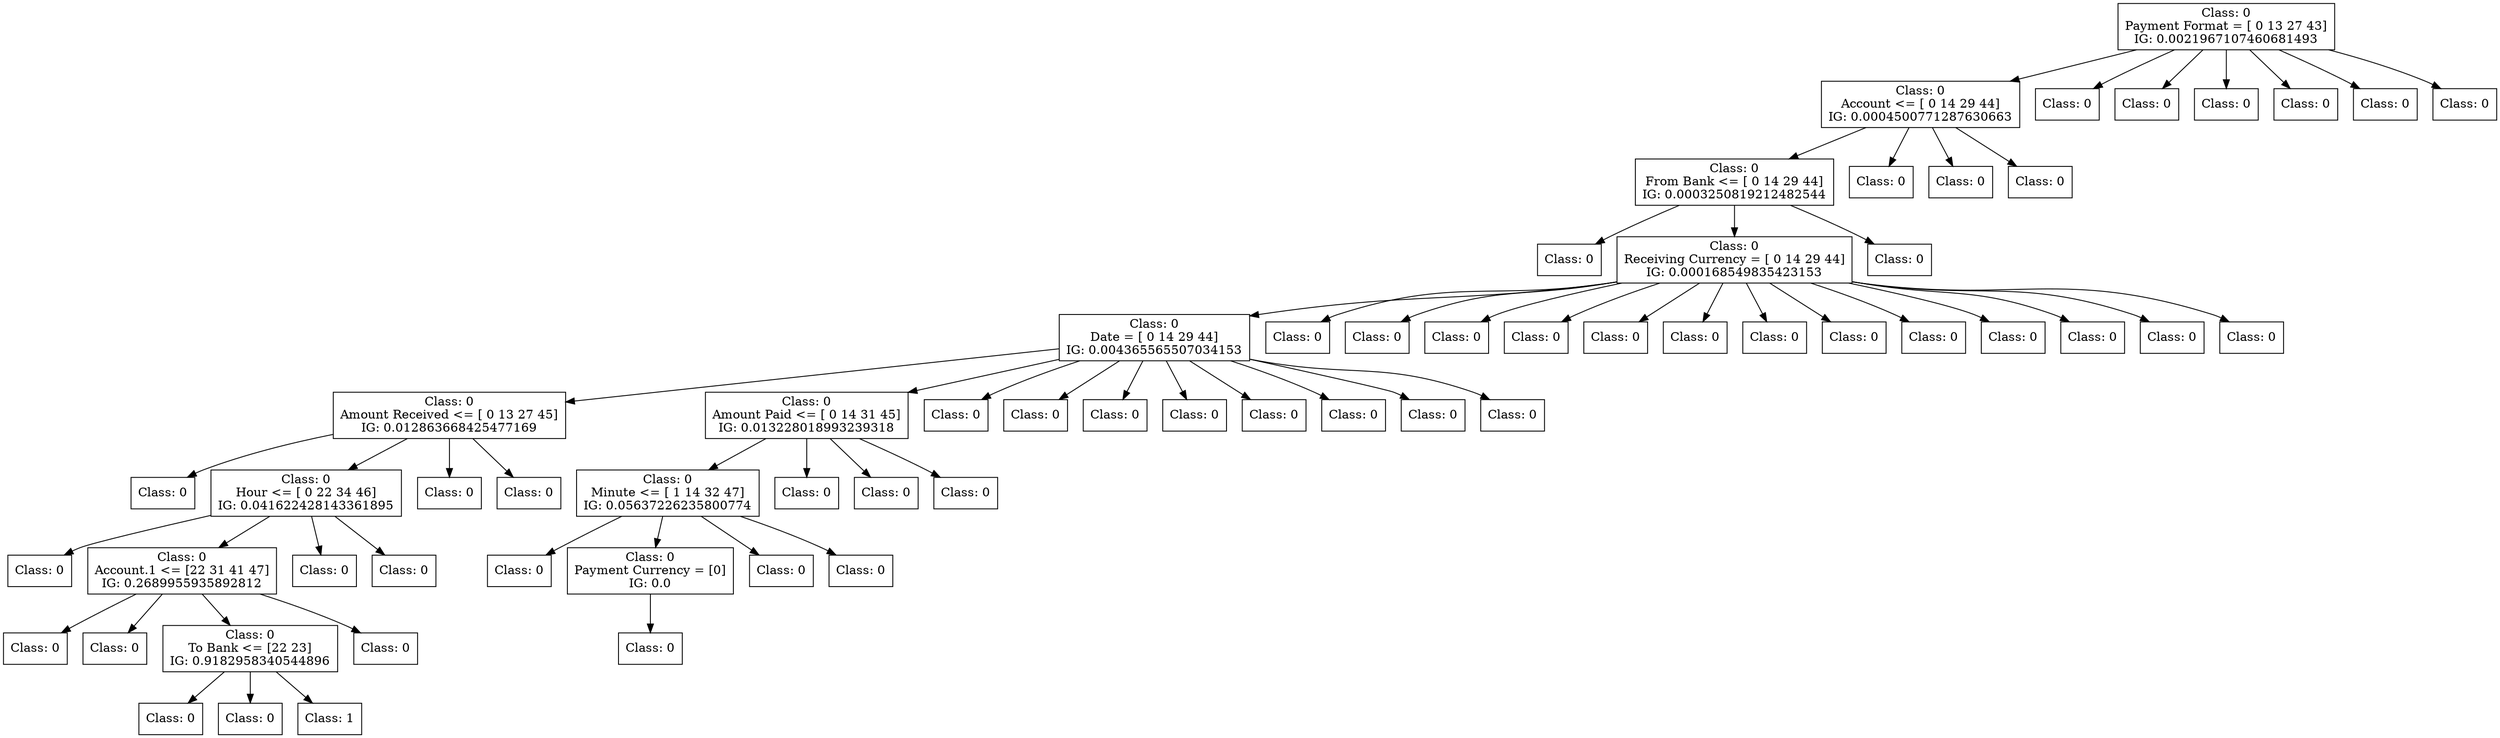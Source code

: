 digraph DecisionTree {
	rankdir=TD;
	node [shape=box];
	1903594355776 [label="Class: 0
Payment Format = [ 0 13 27 43]
IG: 0.0021967107460681493"];
	1901316559232 [label="Class: 0
Account <= [ 0 14 29 44]
IG: 0.0004500771287630663"];
	1903594355776 -> 1901316559232;
	1901316560384 [label="Class: 0
From Bank <= [ 0 14 29 44]
IG: 0.0003250819212482544"];
	1901316559232 -> 1901316560384;
	1901316560912 [label="Class: 0
"];
	1901316560384 -> 1901316560912;
	1901316561104 [label="Class: 0
Receiving Currency = [ 0 14 29 44]
IG: 0.000168549835423153"];
	1901316560384 -> 1901316561104;
	1901316558032 [label="Class: 0
Date = [ 0 14 29 44]
IG: 0.004365565507034153"];
	1901316561104 -> 1901316558032;
	1901316561920 [label="Class: 0
Amount Received <= [ 0 13 27 45]
IG: 0.012863668425477169"];
	1901316558032 -> 1901316561920;
	1901316563312 [label="Class: 0
"];
	1901316561920 -> 1901316563312;
	1901316561776 [label="Class: 0
Hour <= [ 0 22 34 46]
IG: 0.041622428143361895"];
	1901316561920 -> 1901316561776;
	1901316564176 [label="Class: 0
"];
	1901316561776 -> 1901316564176;
	1901316563600 [label="Class: 0
Account.1 <= [22 31 41 47]
IG: 0.2689955935892812"];
	1901316561776 -> 1901316563600;
	1901316564992 [label="Class: 0
"];
	1901316563600 -> 1901316564992;
	1901316564416 [label="Class: 0
"];
	1901316563600 -> 1901316564416;
	1901316557984 [label="Class: 0
To Bank <= [22 23]
IG: 0.9182958340544896"];
	1901316563600 -> 1901316557984;
	1901316565520 [label="Class: 0
"];
	1901316557984 -> 1901316565520;
	1901316565712 [label="Class: 0
"];
	1901316557984 -> 1901316565712;
	1901316564080 [label="Class: 1
"];
	1901316557984 -> 1901316564080;
	1901316563888 [label="Class: 0
"];
	1901316563600 -> 1901316563888;
	1901316560144 [label="Class: 0
"];
	1901316561776 -> 1901316560144;
	1901316563072 [label="Class: 0
"];
	1901316561776 -> 1901316563072;
	1901316562688 [label="Class: 0
"];
	1901316561920 -> 1901316562688;
	1901316562304 [label="Class: 0
"];
	1901316561920 -> 1901316562304;
	1901316562112 [label="Class: 0
Amount Paid <= [ 0 14 31 45]
IG: 0.013228018993239318"];
	1901316558032 -> 1901316562112;
	1901316566528 [label="Class: 0
Minute <= [ 1 14 32 47]
IG: 0.05637226235800774"];
	1901316562112 -> 1901316566528;
	1901316567392 [label="Class: 0
"];
	1901316566528 -> 1901316567392;
	1901316566816 [label="Class: 0
Payment Currency = [0]
IG: 0.0"];
	1901316566528 -> 1901316566816;
	1901316567248 [label="Class: 0
"];
	1901316566816 -> 1901316567248;
	1901316566576 [label="Class: 0
"];
	1901316566528 -> 1901316566576;
	1901316566240 [label="Class: 0
"];
	1901316566528 -> 1901316566240;
	1901316564320 [label="Class: 0
"];
	1901316562112 -> 1901316564320;
	1901316565808 [label="Class: 0
"];
	1901316562112 -> 1901316565808;
	1901316563552 [label="Class: 0
"];
	1901316562112 -> 1901316563552;
	1901316555776 [label="Class: 0
"];
	1901316558032 -> 1901316555776;
	1901316555104 [label="Class: 0
"];
	1901316558032 -> 1901316555104;
	1901316556880 [label="Class: 0
"];
	1901316558032 -> 1901316556880;
	1901316560048 [label="Class: 0
"];
	1901316558032 -> 1901316560048;
	1901316555248 [label="Class: 0
"];
	1901316558032 -> 1901316555248;
	1901316557744 [label="Class: 0
"];
	1901316558032 -> 1901316557744;
	1901316560528 [label="Class: 0
"];
	1901316558032 -> 1901316560528;
	1901316560432 [label="Class: 0
"];
	1901316558032 -> 1901316560432;
	1901316555056 [label="Class: 0
"];
	1901316561104 -> 1901316555056;
	1901316556832 [label="Class: 0
"];
	1901316561104 -> 1901316556832;
	1901316560192 [label="Class: 0
"];
	1901316561104 -> 1901316560192;
	1901316558992 [label="Class: 0
"];
	1901316561104 -> 1901316558992;
	1901316560336 [label="Class: 0
"];
	1901316561104 -> 1901316560336;
	1901316557504 [label="Class: 0
"];
	1901316561104 -> 1901316557504;
	1901316560000 [label="Class: 0
"];
	1901316561104 -> 1901316560000;
	1901316560096 [label="Class: 0
"];
	1901316561104 -> 1901316560096;
	1901316556064 [label="Class: 0
"];
	1901316561104 -> 1901316556064;
	1901316561344 [label="Class: 0
"];
	1901316561104 -> 1901316561344;
	1901316560960 [label="Class: 0
"];
	1901316561104 -> 1901316560960;
	1901316554864 [label="Class: 0
"];
	1901316561104 -> 1901316554864;
	1901316560768 [label="Class: 0
"];
	1901316561104 -> 1901316560768;
	1901316556256 [label="Class: 0
"];
	1901316560384 -> 1901316556256;
	1901316557216 [label="Class: 0
"];
	1901316559232 -> 1901316557216;
	1901316557792 [label="Class: 0
"];
	1901316559232 -> 1901316557792;
	1901316554816 [label="Class: 0
"];
	1901316559232 -> 1901316554816;
	1901316559136 [label="Class: 0
"];
	1903594355776 -> 1901316559136;
	1901316555824 [label="Class: 0
"];
	1903594355776 -> 1901316555824;
	1901316556688 [label="Class: 0
"];
	1903594355776 -> 1901316556688;
	1901316556592 [label="Class: 0
"];
	1903594355776 -> 1901316556592;
	1901316555728 [label="Class: 0
"];
	1903594355776 -> 1901316555728;
	1901316556208 [label="Class: 0
"];
	1903594355776 -> 1901316556208;
}
